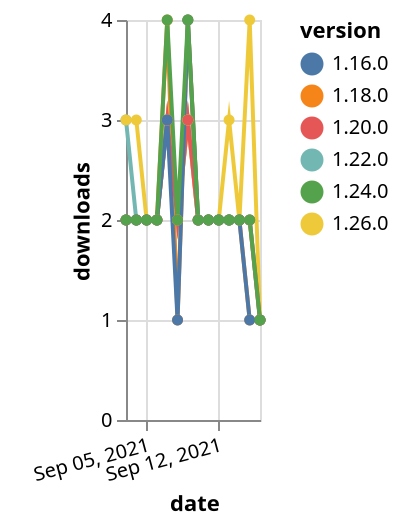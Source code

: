 {"$schema": "https://vega.github.io/schema/vega-lite/v5.json", "description": "A simple bar chart with embedded data.", "data": {"values": [{"date": "2021-09-03", "total": 1948, "delta": 2, "version": "1.18.0"}, {"date": "2021-09-04", "total": 1950, "delta": 2, "version": "1.18.0"}, {"date": "2021-09-05", "total": 1952, "delta": 2, "version": "1.18.0"}, {"date": "2021-09-06", "total": 1954, "delta": 2, "version": "1.18.0"}, {"date": "2021-09-07", "total": 1958, "delta": 4, "version": "1.18.0"}, {"date": "2021-09-08", "total": 1959, "delta": 1, "version": "1.18.0"}, {"date": "2021-09-09", "total": 1963, "delta": 4, "version": "1.18.0"}, {"date": "2021-09-10", "total": 1965, "delta": 2, "version": "1.18.0"}, {"date": "2021-09-11", "total": 1967, "delta": 2, "version": "1.18.0"}, {"date": "2021-09-12", "total": 1969, "delta": 2, "version": "1.18.0"}, {"date": "2021-09-13", "total": 1971, "delta": 2, "version": "1.18.0"}, {"date": "2021-09-14", "total": 1973, "delta": 2, "version": "1.18.0"}, {"date": "2021-09-15", "total": 1974, "delta": 1, "version": "1.18.0"}, {"date": "2021-09-16", "total": 1975, "delta": 1, "version": "1.18.0"}, {"date": "2021-09-03", "total": 994, "delta": 3, "version": "1.22.0"}, {"date": "2021-09-04", "total": 996, "delta": 2, "version": "1.22.0"}, {"date": "2021-09-05", "total": 998, "delta": 2, "version": "1.22.0"}, {"date": "2021-09-06", "total": 1000, "delta": 2, "version": "1.22.0"}, {"date": "2021-09-07", "total": 1003, "delta": 3, "version": "1.22.0"}, {"date": "2021-09-08", "total": 1005, "delta": 2, "version": "1.22.0"}, {"date": "2021-09-09", "total": 1008, "delta": 3, "version": "1.22.0"}, {"date": "2021-09-10", "total": 1010, "delta": 2, "version": "1.22.0"}, {"date": "2021-09-11", "total": 1012, "delta": 2, "version": "1.22.0"}, {"date": "2021-09-12", "total": 1014, "delta": 2, "version": "1.22.0"}, {"date": "2021-09-13", "total": 1016, "delta": 2, "version": "1.22.0"}, {"date": "2021-09-14", "total": 1018, "delta": 2, "version": "1.22.0"}, {"date": "2021-09-15", "total": 1020, "delta": 2, "version": "1.22.0"}, {"date": "2021-09-16", "total": 1021, "delta": 1, "version": "1.22.0"}, {"date": "2021-09-03", "total": 219, "delta": 3, "version": "1.26.0"}, {"date": "2021-09-04", "total": 222, "delta": 3, "version": "1.26.0"}, {"date": "2021-09-05", "total": 224, "delta": 2, "version": "1.26.0"}, {"date": "2021-09-06", "total": 226, "delta": 2, "version": "1.26.0"}, {"date": "2021-09-07", "total": 229, "delta": 3, "version": "1.26.0"}, {"date": "2021-09-08", "total": 231, "delta": 2, "version": "1.26.0"}, {"date": "2021-09-09", "total": 234, "delta": 3, "version": "1.26.0"}, {"date": "2021-09-10", "total": 236, "delta": 2, "version": "1.26.0"}, {"date": "2021-09-11", "total": 238, "delta": 2, "version": "1.26.0"}, {"date": "2021-09-12", "total": 240, "delta": 2, "version": "1.26.0"}, {"date": "2021-09-13", "total": 243, "delta": 3, "version": "1.26.0"}, {"date": "2021-09-14", "total": 245, "delta": 2, "version": "1.26.0"}, {"date": "2021-09-15", "total": 249, "delta": 4, "version": "1.26.0"}, {"date": "2021-09-16", "total": 250, "delta": 1, "version": "1.26.0"}, {"date": "2021-09-03", "total": 1462, "delta": 2, "version": "1.20.0"}, {"date": "2021-09-04", "total": 1464, "delta": 2, "version": "1.20.0"}, {"date": "2021-09-05", "total": 1466, "delta": 2, "version": "1.20.0"}, {"date": "2021-09-06", "total": 1468, "delta": 2, "version": "1.20.0"}, {"date": "2021-09-07", "total": 1471, "delta": 3, "version": "1.20.0"}, {"date": "2021-09-08", "total": 1473, "delta": 2, "version": "1.20.0"}, {"date": "2021-09-09", "total": 1476, "delta": 3, "version": "1.20.0"}, {"date": "2021-09-10", "total": 1478, "delta": 2, "version": "1.20.0"}, {"date": "2021-09-11", "total": 1480, "delta": 2, "version": "1.20.0"}, {"date": "2021-09-12", "total": 1482, "delta": 2, "version": "1.20.0"}, {"date": "2021-09-13", "total": 1484, "delta": 2, "version": "1.20.0"}, {"date": "2021-09-14", "total": 1486, "delta": 2, "version": "1.20.0"}, {"date": "2021-09-15", "total": 1488, "delta": 2, "version": "1.20.0"}, {"date": "2021-09-16", "total": 1489, "delta": 1, "version": "1.20.0"}, {"date": "2021-09-03", "total": 2039, "delta": 2, "version": "1.16.0"}, {"date": "2021-09-04", "total": 2041, "delta": 2, "version": "1.16.0"}, {"date": "2021-09-05", "total": 2043, "delta": 2, "version": "1.16.0"}, {"date": "2021-09-06", "total": 2045, "delta": 2, "version": "1.16.0"}, {"date": "2021-09-07", "total": 2048, "delta": 3, "version": "1.16.0"}, {"date": "2021-09-08", "total": 2049, "delta": 1, "version": "1.16.0"}, {"date": "2021-09-09", "total": 2053, "delta": 4, "version": "1.16.0"}, {"date": "2021-09-10", "total": 2055, "delta": 2, "version": "1.16.0"}, {"date": "2021-09-11", "total": 2057, "delta": 2, "version": "1.16.0"}, {"date": "2021-09-12", "total": 2059, "delta": 2, "version": "1.16.0"}, {"date": "2021-09-13", "total": 2061, "delta": 2, "version": "1.16.0"}, {"date": "2021-09-14", "total": 2063, "delta": 2, "version": "1.16.0"}, {"date": "2021-09-15", "total": 2064, "delta": 1, "version": "1.16.0"}, {"date": "2021-09-16", "total": 2065, "delta": 1, "version": "1.16.0"}, {"date": "2021-09-03", "total": 687, "delta": 2, "version": "1.24.0"}, {"date": "2021-09-04", "total": 689, "delta": 2, "version": "1.24.0"}, {"date": "2021-09-05", "total": 691, "delta": 2, "version": "1.24.0"}, {"date": "2021-09-06", "total": 693, "delta": 2, "version": "1.24.0"}, {"date": "2021-09-07", "total": 697, "delta": 4, "version": "1.24.0"}, {"date": "2021-09-08", "total": 699, "delta": 2, "version": "1.24.0"}, {"date": "2021-09-09", "total": 703, "delta": 4, "version": "1.24.0"}, {"date": "2021-09-10", "total": 705, "delta": 2, "version": "1.24.0"}, {"date": "2021-09-11", "total": 707, "delta": 2, "version": "1.24.0"}, {"date": "2021-09-12", "total": 709, "delta": 2, "version": "1.24.0"}, {"date": "2021-09-13", "total": 711, "delta": 2, "version": "1.24.0"}, {"date": "2021-09-14", "total": 713, "delta": 2, "version": "1.24.0"}, {"date": "2021-09-15", "total": 715, "delta": 2, "version": "1.24.0"}, {"date": "2021-09-16", "total": 716, "delta": 1, "version": "1.24.0"}]}, "width": "container", "mark": {"type": "line", "point": {"filled": true}}, "encoding": {"x": {"field": "date", "type": "temporal", "timeUnit": "yearmonthdate", "title": "date", "axis": {"labelAngle": -15}}, "y": {"field": "delta", "type": "quantitative", "title": "downloads"}, "color": {"field": "version", "type": "nominal"}, "tooltip": {"field": "delta"}}}
